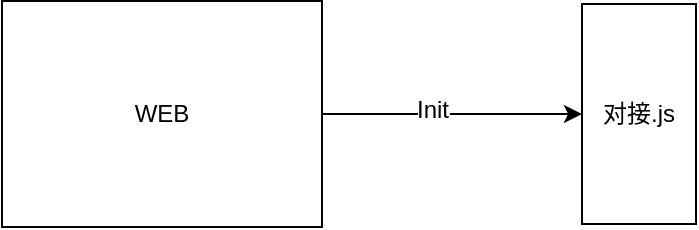 <mxfile version="10.6.0" type="github"><diagram id="iKuwiKz9iY7eokWvIQZ9" name="第 1 页"><mxGraphModel dx="1634" dy="764" grid="1" gridSize="10" guides="1" tooltips="1" connect="1" arrows="1" fold="1" page="1" pageScale="1" pageWidth="827" pageHeight="1169" math="0" shadow="0"><root><mxCell id="0"/><mxCell id="1" parent="0"/><mxCell id="QwPgu7zj-EVy0r9h0eB6-4" style="edgeStyle=orthogonalEdgeStyle;rounded=0;orthogonalLoop=1;jettySize=auto;html=1;exitX=1;exitY=0.5;exitDx=0;exitDy=0;entryX=0;entryY=0.5;entryDx=0;entryDy=0;" edge="1" parent="1" source="QwPgu7zj-EVy0r9h0eB6-1" target="QwPgu7zj-EVy0r9h0eB6-2"><mxGeometry relative="1" as="geometry"/></mxCell><mxCell id="QwPgu7zj-EVy0r9h0eB6-5" value="Init&lt;br&gt;" style="text;html=1;resizable=0;points=[];align=center;verticalAlign=middle;labelBackgroundColor=#ffffff;" vertex="1" connectable="0" parent="QwPgu7zj-EVy0r9h0eB6-4"><mxGeometry x="-0.154" y="2" relative="1" as="geometry"><mxPoint as="offset"/></mxGeometry></mxCell><mxCell id="QwPgu7zj-EVy0r9h0eB6-1" value="WEB" style="rounded=0;whiteSpace=wrap;html=1;" vertex="1" parent="1"><mxGeometry x="210" y="256.5" width="160" height="113" as="geometry"/></mxCell><mxCell id="QwPgu7zj-EVy0r9h0eB6-2" value="对接.js" style="rounded=0;whiteSpace=wrap;html=1;" vertex="1" parent="1"><mxGeometry x="500" y="258" width="57" height="110" as="geometry"/></mxCell></root></mxGraphModel></diagram></mxfile>